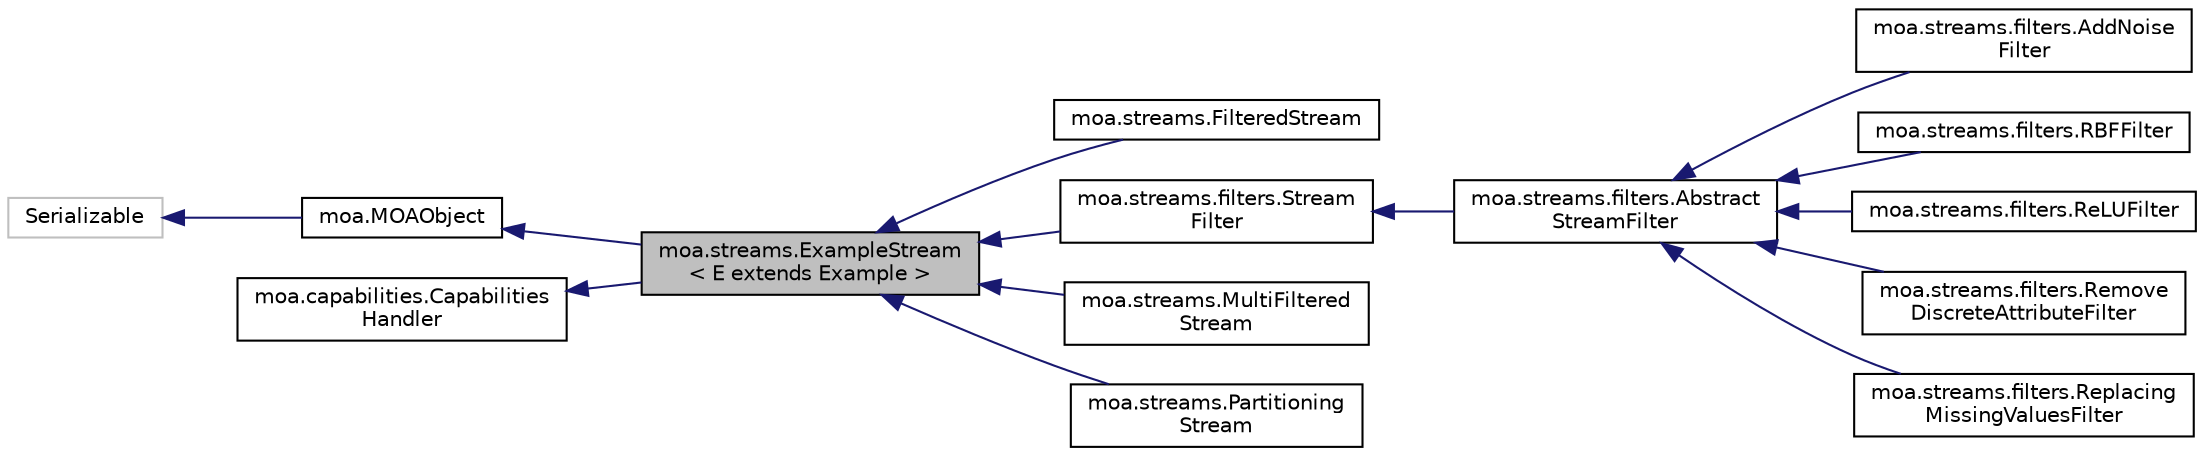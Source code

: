 digraph "moa.streams.ExampleStream&lt; E extends Example &gt;"
{
 // LATEX_PDF_SIZE
  edge [fontname="Helvetica",fontsize="10",labelfontname="Helvetica",labelfontsize="10"];
  node [fontname="Helvetica",fontsize="10",shape=record];
  rankdir="LR";
  Node1 [label="moa.streams.ExampleStream\l\< E extends Example \>",height=0.2,width=0.4,color="black", fillcolor="grey75", style="filled", fontcolor="black",tooltip=" "];
  Node2 -> Node1 [dir="back",color="midnightblue",fontsize="10",style="solid",fontname="Helvetica"];
  Node2 [label="moa.MOAObject",height=0.2,width=0.4,color="black", fillcolor="white", style="filled",URL="$interfacemoa_1_1_m_o_a_object.html",tooltip=" "];
  Node3 -> Node2 [dir="back",color="midnightblue",fontsize="10",style="solid",fontname="Helvetica"];
  Node3 [label="Serializable",height=0.2,width=0.4,color="grey75", fillcolor="white", style="filled",tooltip=" "];
  Node4 -> Node1 [dir="back",color="midnightblue",fontsize="10",style="solid",fontname="Helvetica"];
  Node4 [label="moa.capabilities.Capabilities\lHandler",height=0.2,width=0.4,color="black", fillcolor="white", style="filled",URL="$interfacemoa_1_1capabilities_1_1_capabilities_handler.html",tooltip=" "];
  Node1 -> Node5 [dir="back",color="midnightblue",fontsize="10",style="solid",fontname="Helvetica"];
  Node5 [label="moa.streams.FilteredStream",height=0.2,width=0.4,color="black", fillcolor="white", style="filled",URL="$classmoa_1_1streams_1_1_filtered_stream.html",tooltip=" "];
  Node1 -> Node6 [dir="back",color="midnightblue",fontsize="10",style="solid",fontname="Helvetica"];
  Node6 [label="moa.streams.filters.Stream\lFilter",height=0.2,width=0.4,color="black", fillcolor="white", style="filled",URL="$interfacemoa_1_1streams_1_1filters_1_1_stream_filter.html",tooltip=" "];
  Node6 -> Node7 [dir="back",color="midnightblue",fontsize="10",style="solid",fontname="Helvetica"];
  Node7 [label="moa.streams.filters.Abstract\lStreamFilter",height=0.2,width=0.4,color="black", fillcolor="white", style="filled",URL="$classmoa_1_1streams_1_1filters_1_1_abstract_stream_filter.html",tooltip=" "];
  Node7 -> Node8 [dir="back",color="midnightblue",fontsize="10",style="solid",fontname="Helvetica"];
  Node8 [label="moa.streams.filters.AddNoise\lFilter",height=0.2,width=0.4,color="black", fillcolor="white", style="filled",URL="$classmoa_1_1streams_1_1filters_1_1_add_noise_filter.html",tooltip=" "];
  Node7 -> Node9 [dir="back",color="midnightblue",fontsize="10",style="solid",fontname="Helvetica"];
  Node9 [label="moa.streams.filters.RBFFilter",height=0.2,width=0.4,color="black", fillcolor="white", style="filled",URL="$classmoa_1_1streams_1_1filters_1_1_r_b_f_filter.html",tooltip=" "];
  Node7 -> Node10 [dir="back",color="midnightblue",fontsize="10",style="solid",fontname="Helvetica"];
  Node10 [label="moa.streams.filters.ReLUFilter",height=0.2,width=0.4,color="black", fillcolor="white", style="filled",URL="$classmoa_1_1streams_1_1filters_1_1_re_l_u_filter.html",tooltip=" "];
  Node7 -> Node11 [dir="back",color="midnightblue",fontsize="10",style="solid",fontname="Helvetica"];
  Node11 [label="moa.streams.filters.Remove\lDiscreteAttributeFilter",height=0.2,width=0.4,color="black", fillcolor="white", style="filled",URL="$classmoa_1_1streams_1_1filters_1_1_remove_discrete_attribute_filter.html",tooltip=" "];
  Node7 -> Node12 [dir="back",color="midnightblue",fontsize="10",style="solid",fontname="Helvetica"];
  Node12 [label="moa.streams.filters.Replacing\lMissingValuesFilter",height=0.2,width=0.4,color="black", fillcolor="white", style="filled",URL="$classmoa_1_1streams_1_1filters_1_1_replacing_missing_values_filter.html",tooltip=" "];
  Node1 -> Node13 [dir="back",color="midnightblue",fontsize="10",style="solid",fontname="Helvetica"];
  Node13 [label="moa.streams.MultiFiltered\lStream",height=0.2,width=0.4,color="black", fillcolor="white", style="filled",URL="$classmoa_1_1streams_1_1_multi_filtered_stream.html",tooltip=" "];
  Node1 -> Node14 [dir="back",color="midnightblue",fontsize="10",style="solid",fontname="Helvetica"];
  Node14 [label="moa.streams.Partitioning\lStream",height=0.2,width=0.4,color="black", fillcolor="white", style="filled",URL="$classmoa_1_1streams_1_1_partitioning_stream.html",tooltip=" "];
}
